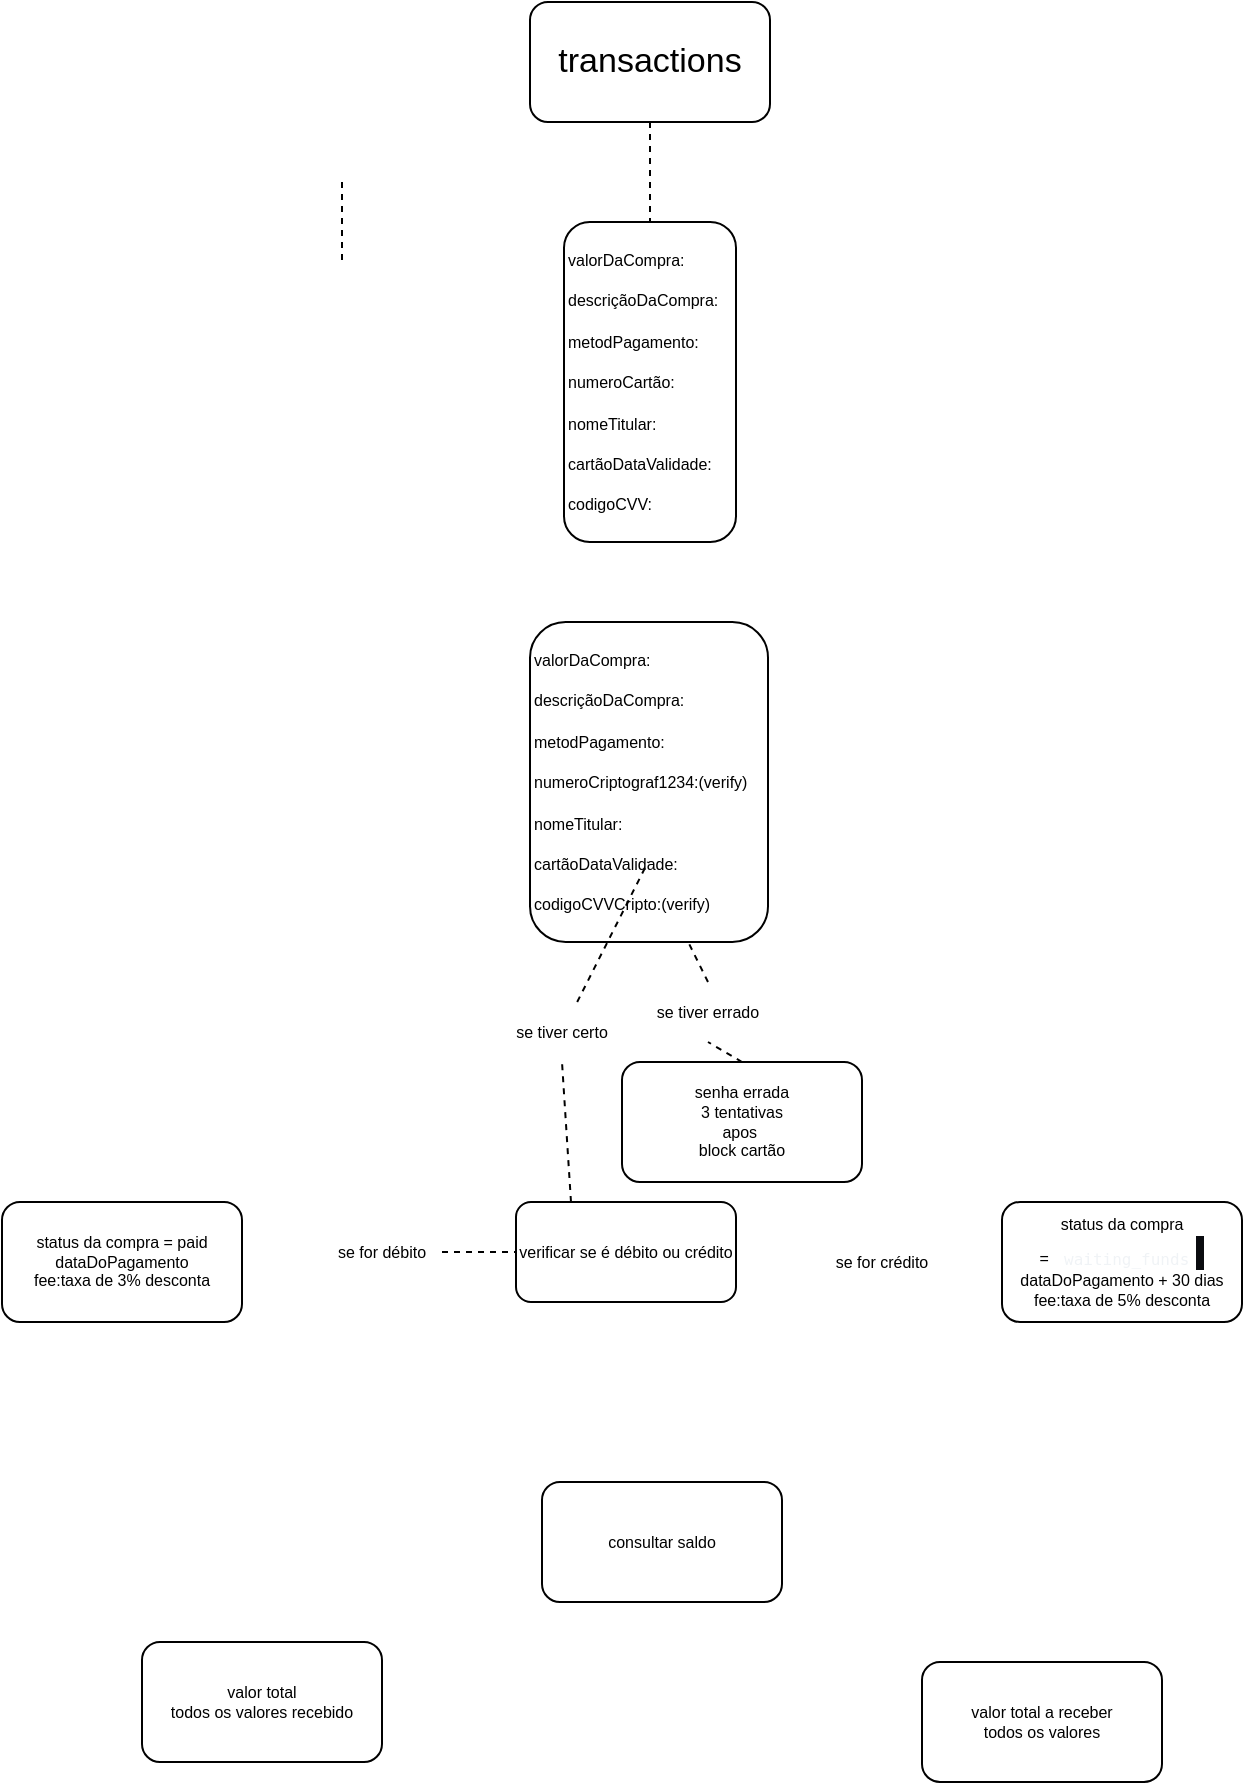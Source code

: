 <mxfile>
    <diagram id="Nbzon1vZWJNahJXYzAo5" name="Página-1">
        <mxGraphModel dx="933" dy="429" grid="1" gridSize="10" guides="1" tooltips="1" connect="1" arrows="1" fold="1" page="1" pageScale="1" pageWidth="827" pageHeight="1169" math="0" shadow="0">
            <root>
                <mxCell id="0"/>
                <mxCell id="1" parent="0"/>
                <mxCell id="3" value="transactions" style="rounded=1;whiteSpace=wrap;html=1;fontSize=17;" parent="1" vertex="1">
                    <mxGeometry x="354" y="10" width="120" height="60" as="geometry"/>
                </mxCell>
                <mxCell id="7" value="" style="endArrow=none;dashed=1;html=1;fontSize=17;exitX=1;exitY=0;exitDx=0;exitDy=0;" parent="1" edge="1">
                    <mxGeometry width="50" height="50" relative="1" as="geometry">
                        <mxPoint x="260" y="100" as="sourcePoint"/>
                        <mxPoint x="260" y="140" as="targetPoint"/>
                    </mxGeometry>
                </mxCell>
                <mxCell id="8" value="&lt;font style=&quot;font-size: 8px&quot;&gt;valorDaCompra:&lt;br&gt;descriçãoDaCompra:&lt;br&gt;metodPagamento:&lt;br&gt;numeroCartão:&lt;br&gt;nomeTitular:&lt;br&gt;cartãoDataValidade:&lt;br&gt;codigoCVV:&lt;br&gt;&lt;/font&gt;" style="rounded=1;whiteSpace=wrap;html=1;fontSize=17;align=left;verticalAlign=top;" parent="1" vertex="1">
                    <mxGeometry x="371" y="120" width="86" height="160" as="geometry"/>
                </mxCell>
                <mxCell id="9" value="" style="endArrow=none;dashed=1;html=1;fontSize=8;exitX=0.5;exitY=1;exitDx=0;exitDy=0;entryX=0.5;entryY=0;entryDx=0;entryDy=0;" parent="1" source="3" target="8" edge="1">
                    <mxGeometry width="50" height="50" relative="1" as="geometry">
                        <mxPoint x="460" y="230" as="sourcePoint"/>
                        <mxPoint x="510" y="180" as="targetPoint"/>
                    </mxGeometry>
                </mxCell>
                <mxCell id="10" value="&lt;font style=&quot;font-size: 8px&quot;&gt;valorDaCompra:&lt;br&gt;descriçãoDaCompra:&lt;br&gt;metodPagamento:&lt;br&gt;numeroCriptograf1234:(verify)&lt;br&gt;nomeTitular:&lt;br&gt;cartãoDataValidade:&lt;br&gt;codigoCVVCripto:(verify)&lt;br&gt;&lt;/font&gt;" style="rounded=1;whiteSpace=wrap;html=1;fontSize=17;align=left;verticalAlign=top;" parent="1" vertex="1">
                    <mxGeometry x="354" y="320" width="119" height="160" as="geometry"/>
                </mxCell>
                <mxCell id="11" value="senha errada&lt;br&gt;3 tentativas&lt;br&gt;apos&amp;nbsp;&lt;br&gt;block cartão" style="rounded=1;whiteSpace=wrap;html=1;fontSize=8;" parent="1" vertex="1">
                    <mxGeometry x="400" y="540" width="120" height="60" as="geometry"/>
                </mxCell>
                <mxCell id="12" value="se tiver errado" style="text;html=1;strokeColor=none;fillColor=none;align=center;verticalAlign=middle;whiteSpace=wrap;rounded=0;fontSize=8;" parent="1" vertex="1">
                    <mxGeometry x="413" y="500" width="60" height="30" as="geometry"/>
                </mxCell>
                <mxCell id="15" value="" style="endArrow=none;dashed=1;html=1;fontSize=8;entryX=0.5;entryY=1;entryDx=0;entryDy=0;exitX=0.5;exitY=0;exitDx=0;exitDy=0;" parent="1" source="11" target="12" edge="1">
                    <mxGeometry width="50" height="50" relative="1" as="geometry">
                        <mxPoint x="340" y="620" as="sourcePoint"/>
                        <mxPoint x="390" y="570" as="targetPoint"/>
                    </mxGeometry>
                </mxCell>
                <mxCell id="16" value="" style="endArrow=none;dashed=1;html=1;fontSize=8;entryX=0.5;entryY=1;entryDx=0;entryDy=0;" parent="1" source="17" edge="1">
                    <mxGeometry width="50" height="50" relative="1" as="geometry">
                        <mxPoint x="413" y="515" as="sourcePoint"/>
                        <mxPoint x="413" y="440" as="targetPoint"/>
                    </mxGeometry>
                </mxCell>
                <mxCell id="17" value="se tiver certo" style="text;html=1;strokeColor=none;fillColor=none;align=center;verticalAlign=middle;whiteSpace=wrap;rounded=0;fontSize=8;" parent="1" vertex="1">
                    <mxGeometry x="340" y="510" width="60" height="30" as="geometry"/>
                </mxCell>
                <mxCell id="18" value="" style="endArrow=none;dashed=1;html=1;fontSize=8;entryX=0.668;entryY=1.005;entryDx=0;entryDy=0;exitX=0.5;exitY=0;exitDx=0;exitDy=0;entryPerimeter=0;" parent="1" source="12" target="10" edge="1">
                    <mxGeometry width="50" height="50" relative="1" as="geometry">
                        <mxPoint x="350" y="500" as="sourcePoint"/>
                        <mxPoint x="400" y="450" as="targetPoint"/>
                    </mxGeometry>
                </mxCell>
                <mxCell id="19" value="verificar se é débito ou crédito" style="rounded=1;whiteSpace=wrap;html=1;fontSize=8;" parent="1" vertex="1">
                    <mxGeometry x="347" y="610" width="110" height="50" as="geometry"/>
                </mxCell>
                <mxCell id="20" value="" style="endArrow=none;dashed=1;html=1;fontSize=8;entryX=0.5;entryY=1;entryDx=0;entryDy=0;exitX=0.25;exitY=0;exitDx=0;exitDy=0;" parent="1" source="19" target="17" edge="1">
                    <mxGeometry width="50" height="50" relative="1" as="geometry">
                        <mxPoint x="300" y="620" as="sourcePoint"/>
                        <mxPoint x="350" y="570" as="targetPoint"/>
                    </mxGeometry>
                </mxCell>
                <mxCell id="21" value="status da compra = paid&lt;br&gt;dataDoPagamento&lt;br&gt;fee:taxa de 3% desconta" style="rounded=1;whiteSpace=wrap;html=1;fontSize=8;" parent="1" vertex="1">
                    <mxGeometry x="90" y="610" width="120" height="60" as="geometry"/>
                </mxCell>
                <mxCell id="22" value="se for débito" style="text;html=1;strokeColor=none;fillColor=none;align=center;verticalAlign=middle;whiteSpace=wrap;rounded=0;fontSize=8;" parent="1" vertex="1">
                    <mxGeometry x="250" y="620" width="60" height="30" as="geometry"/>
                </mxCell>
                <mxCell id="23" value="" style="endArrow=none;dashed=1;html=1;fontSize=8;entryX=0;entryY=0.5;entryDx=0;entryDy=0;exitX=1;exitY=0.5;exitDx=0;exitDy=0;" parent="1" source="22" target="19" edge="1">
                    <mxGeometry width="50" height="50" relative="1" as="geometry">
                        <mxPoint x="300" y="620" as="sourcePoint"/>
                        <mxPoint x="350" y="570" as="targetPoint"/>
                    </mxGeometry>
                </mxCell>
                <mxCell id="24" value="status da compra =&amp;nbsp;&amp;nbsp;&lt;code style=&quot;box-sizing: border-box ; font-family: , , &amp;#34;sf mono&amp;#34; , &amp;#34;menlo&amp;#34; , &amp;#34;consolas&amp;#34; , &amp;#34;liberation mono&amp;#34; , monospace ; padding: 0.2em 0.4em ; margin: 0px ; border-radius: 6px ; color: rgb(240 , 243 , 246) ; text-align: left&quot;&gt;&lt;font style=&quot;font-size: 8px&quot;&gt;waiting_funds&lt;/font&gt;&lt;/code&gt;&lt;span style=&quot;color: rgb(240 , 243 , 246) ; font-family: , &amp;#34;blinkmacsystemfont&amp;#34; , &amp;#34;segoe ui&amp;#34; , &amp;#34;helvetica&amp;#34; , &amp;#34;arial&amp;#34; , sans-serif , &amp;#34;apple color emoji&amp;#34; , &amp;#34;segoe ui emoji&amp;#34; ; font-size: 16px ; text-align: left ; background-color: rgb(10 , 12 , 16)&quot;&gt;&amp;nbsp;&lt;/span&gt;&lt;br&gt;dataDoPagamento + 30 dias&lt;br&gt;fee:taxa de 5% desconta" style="rounded=1;whiteSpace=wrap;html=1;fontSize=8;" parent="1" vertex="1">
                    <mxGeometry x="590" y="610" width="120" height="60" as="geometry"/>
                </mxCell>
                <mxCell id="25" value="se for crédito" style="text;html=1;strokeColor=none;fillColor=none;align=center;verticalAlign=middle;whiteSpace=wrap;rounded=0;fontSize=8;" parent="1" vertex="1">
                    <mxGeometry x="500" y="625" width="60" height="30" as="geometry"/>
                </mxCell>
                <mxCell id="26" value="consultar saldo" style="rounded=1;whiteSpace=wrap;html=1;fontSize=8;" parent="1" vertex="1">
                    <mxGeometry x="360" y="750" width="120" height="60" as="geometry"/>
                </mxCell>
                <mxCell id="27" value="valor total&lt;br&gt;todos os valores recebido" style="rounded=1;whiteSpace=wrap;html=1;fontSize=8;" parent="1" vertex="1">
                    <mxGeometry x="160" y="830" width="120" height="60" as="geometry"/>
                </mxCell>
                <mxCell id="28" value="valor total a receber&lt;br&gt;todos os valores" style="rounded=1;whiteSpace=wrap;html=1;fontSize=8;" parent="1" vertex="1">
                    <mxGeometry x="550" y="840" width="120" height="60" as="geometry"/>
                </mxCell>
            </root>
        </mxGraphModel>
    </diagram>
</mxfile>